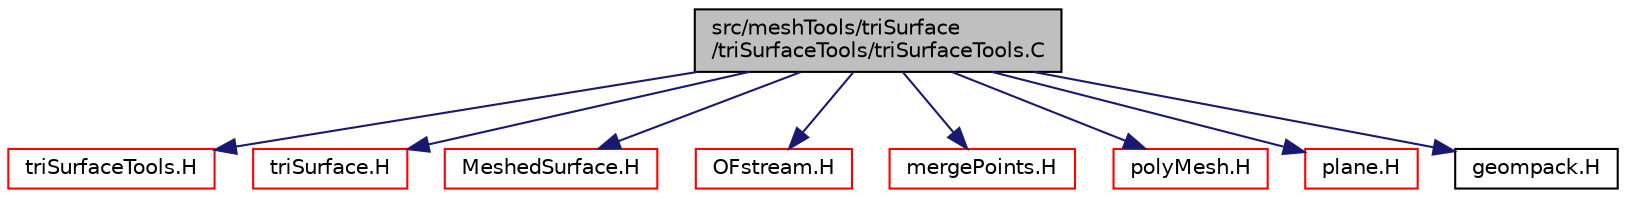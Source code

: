 digraph "src/meshTools/triSurface/triSurfaceTools/triSurfaceTools.C"
{
  bgcolor="transparent";
  edge [fontname="Helvetica",fontsize="10",labelfontname="Helvetica",labelfontsize="10"];
  node [fontname="Helvetica",fontsize="10",shape=record];
  Node1 [label="src/meshTools/triSurface\l/triSurfaceTools/triSurfaceTools.C",height=0.2,width=0.4,color="black", fillcolor="grey75", style="filled" fontcolor="black"];
  Node1 -> Node2 [color="midnightblue",fontsize="10",style="solid",fontname="Helvetica"];
  Node2 [label="triSurfaceTools.H",height=0.2,width=0.4,color="red",URL="$triSurfaceTools_8H.html"];
  Node1 -> Node3 [color="midnightblue",fontsize="10",style="solid",fontname="Helvetica"];
  Node3 [label="triSurface.H",height=0.2,width=0.4,color="red",URL="$triSurface_8H.html"];
  Node1 -> Node4 [color="midnightblue",fontsize="10",style="solid",fontname="Helvetica"];
  Node4 [label="MeshedSurface.H",height=0.2,width=0.4,color="red",URL="$MeshedSurface_8H.html"];
  Node1 -> Node5 [color="midnightblue",fontsize="10",style="solid",fontname="Helvetica"];
  Node5 [label="OFstream.H",height=0.2,width=0.4,color="red",URL="$OFstream_8H.html"];
  Node1 -> Node6 [color="midnightblue",fontsize="10",style="solid",fontname="Helvetica"];
  Node6 [label="mergePoints.H",height=0.2,width=0.4,color="red",URL="$mergePoints_8H.html",tooltip="Merge points. See below. "];
  Node1 -> Node7 [color="midnightblue",fontsize="10",style="solid",fontname="Helvetica"];
  Node7 [label="polyMesh.H",height=0.2,width=0.4,color="red",URL="$polyMesh_8H.html"];
  Node1 -> Node8 [color="midnightblue",fontsize="10",style="solid",fontname="Helvetica"];
  Node8 [label="plane.H",height=0.2,width=0.4,color="red",URL="$plane_8H.html"];
  Node1 -> Node9 [color="midnightblue",fontsize="10",style="solid",fontname="Helvetica"];
  Node9 [label="geompack.H",height=0.2,width=0.4,color="black",URL="$geompack_8H.html"];
}
